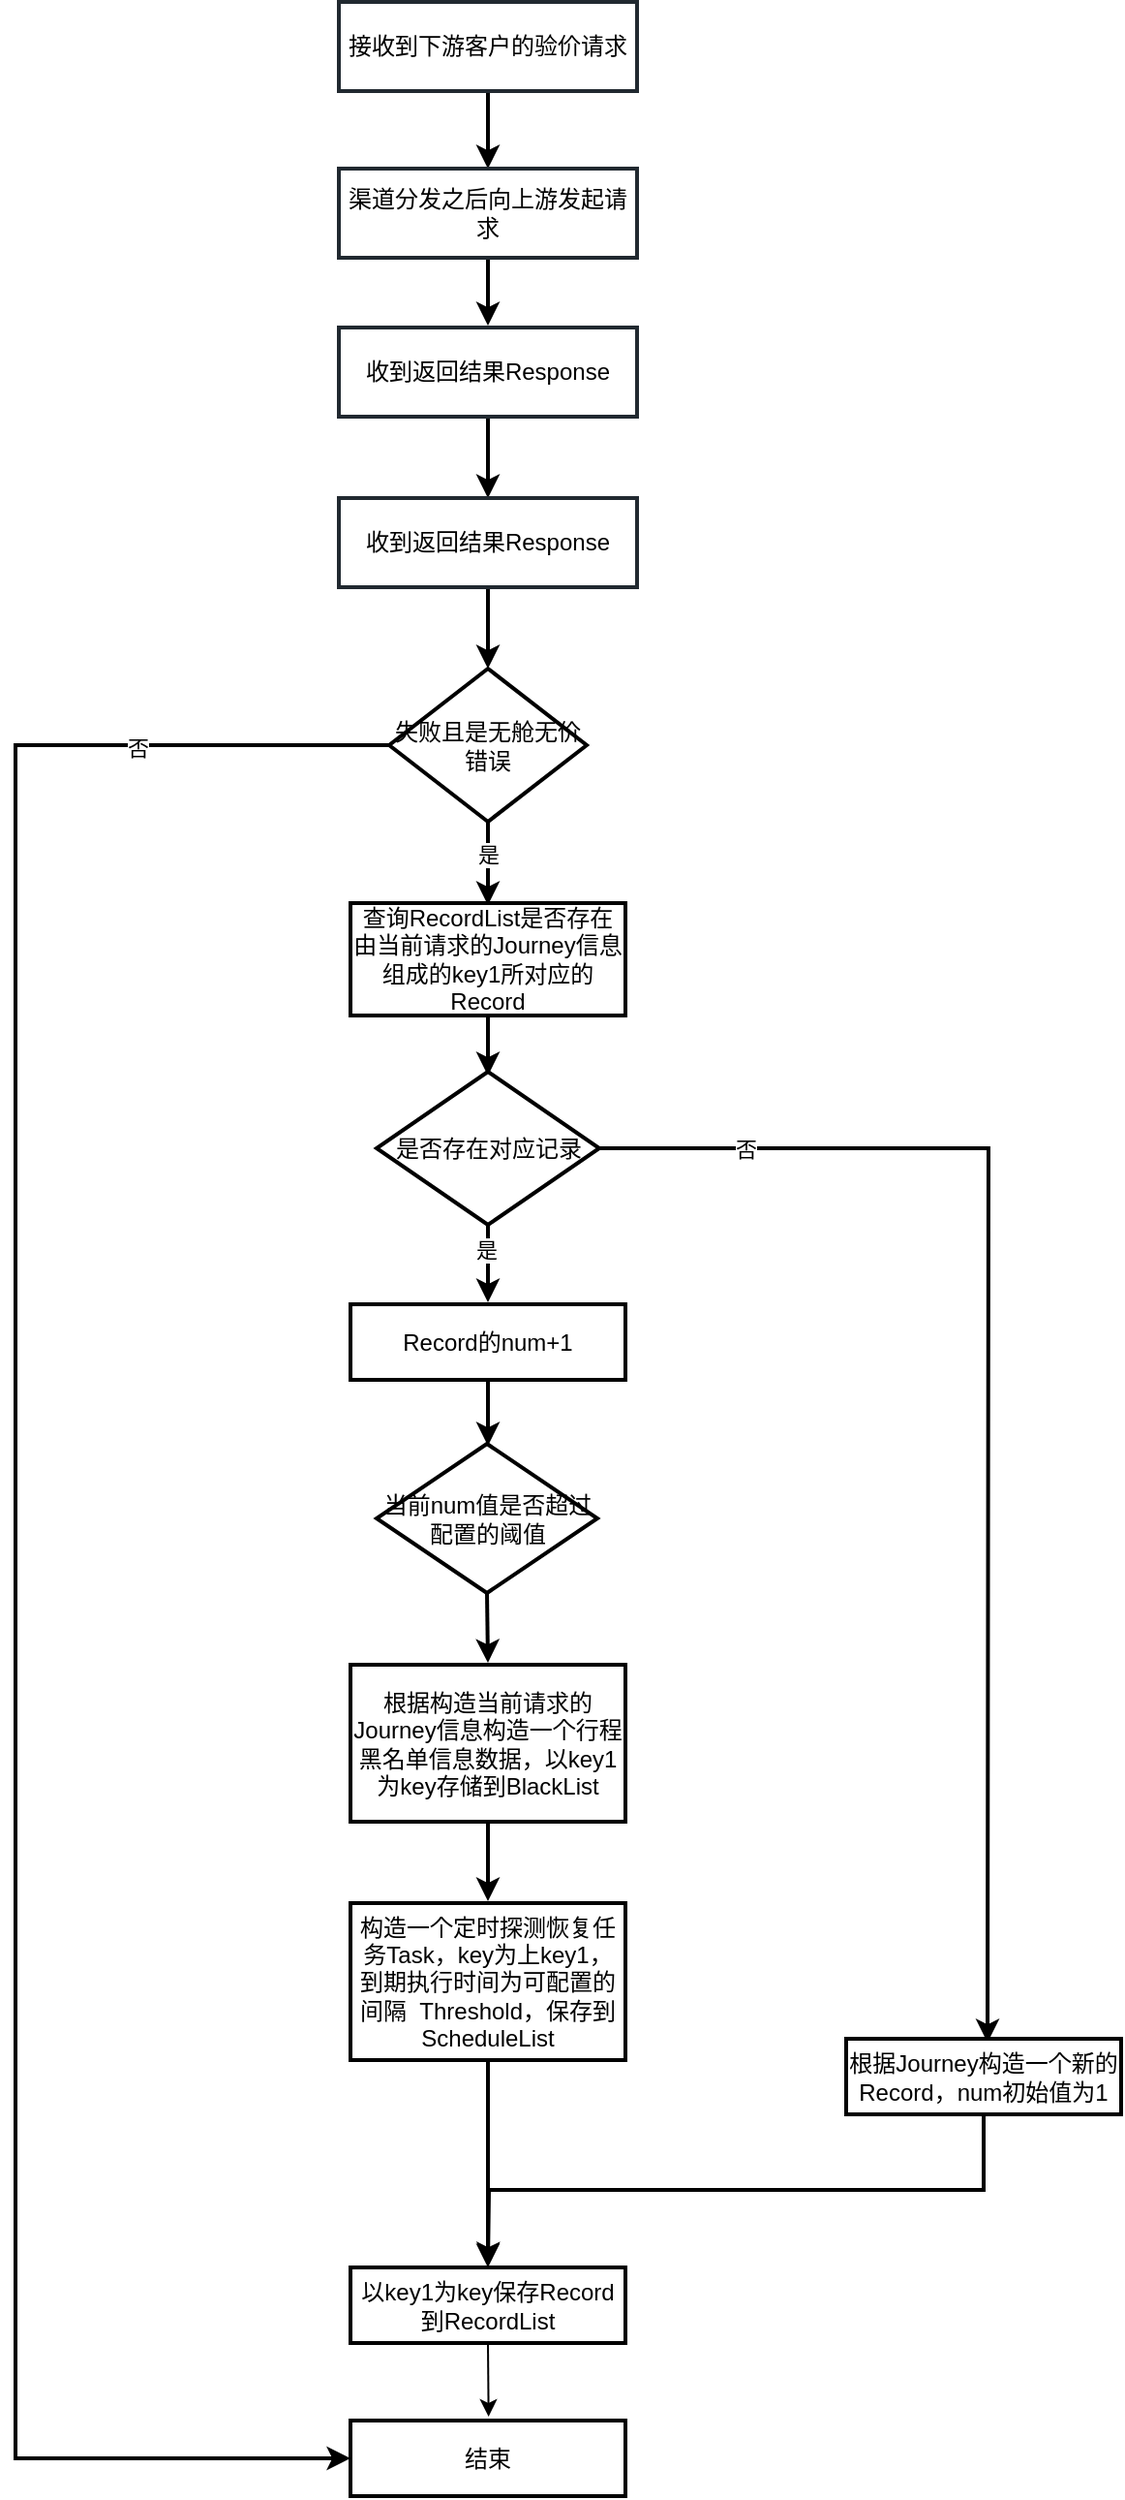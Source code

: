 <mxfile version="21.5.0" type="github">
  <diagram name="探测存在质量问题航班组合流程" id="lohE0_ROMSyT3_82dJKe">
    <mxGraphModel dx="2275" dy="1332" grid="0" gridSize="10" guides="1" tooltips="1" connect="1" arrows="1" fold="1" page="1" pageScale="1" pageWidth="827" pageHeight="1169" math="0" shadow="0">
      <root>
        <mxCell id="0" />
        <mxCell id="1" parent="0" />
        <mxCell id="neV9el-shMqcffgQ8eqq-3" style="edgeStyle=orthogonalEdgeStyle;rounded=0;orthogonalLoop=1;jettySize=auto;html=1;exitX=0.5;exitY=1;exitDx=0;exitDy=0;entryX=0.5;entryY=0;entryDx=0;entryDy=0;strokeWidth=2;" edge="1" parent="1" source="neV9el-shMqcffgQ8eqq-1" target="neV9el-shMqcffgQ8eqq-2">
          <mxGeometry relative="1" as="geometry" />
        </mxCell>
        <mxCell id="neV9el-shMqcffgQ8eqq-1" value="接收到下游客户的验价请求&lt;p style=&quot;line-height: 100%;margin-bottom: 0pt;margin-top: 0pt;font-size: 11pt;color: #494949;&quot; class=&quot;ql-direction-ltr&quot;&gt;&lt;/p&gt;&lt;span data-copy-origin=&quot;https://shimo.im&quot; data-docs-delta=&quot;[[20,&amp;quot;接收到下游客户的验价请求&amp;quot;]]&quot;&gt;&lt;/span&gt;&lt;p style=&quot;line-height: 100%;margin-bottom: 0pt;margin-top: 0pt;font-size: 11pt;color: #494949;&quot; class=&quot;ql-direction-ltr&quot;&gt;&lt;/p&gt;&lt;span data-copy-origin=&quot;https://shimo.im&quot; data-docs-delta=&quot;[[20,&amp;quot;接收到下游客户的验价请求&amp;quot;]]&quot;&gt;&lt;/span&gt;&lt;p style=&quot;line-height: 100%;margin-bottom: 0pt;margin-top: 0pt;font-size: 11pt;color: #494949;&quot; class=&quot;ql-direction-ltr&quot;&gt;&lt;/p&gt;&lt;span data-copy-origin=&quot;https://shimo.im&quot; data-docs-delta=&quot;[[20,&amp;quot;接收到下游客户的验价请求&amp;quot;]]&quot;&gt;&lt;/span&gt;&lt;p style=&quot;line-height: 100%;margin-bottom: 0pt;margin-top: 0pt;font-size: 11pt;color: #494949;&quot; class=&quot;ql-direction-ltr&quot;&gt;&lt;/p&gt;&lt;span data-copy-origin=&quot;https://shimo.im&quot; data-docs-delta=&quot;[[20,&amp;quot;接收到下游客户的验价请求&amp;quot;]]&quot;&gt;&lt;/span&gt;&lt;p style=&quot;line-height: 100%;margin-bottom: 0pt;margin-top: 0pt;font-size: 11pt;color: #494949;&quot; class=&quot;ql-direction-ltr&quot;&gt;&lt;/p&gt;&lt;span data-copy-origin=&quot;https://shimo.im&quot; data-docs-delta=&quot;[[20,&amp;quot;接收到下游客户的验价请求&amp;quot;]]&quot;&gt;&lt;/span&gt;" style="rounded=0;whiteSpace=wrap;html=1;strokeWidth=2;strokeColor=#212930;" vertex="1" parent="1">
          <mxGeometry x="233" y="112" width="154" height="46" as="geometry" />
        </mxCell>
        <mxCell id="neV9el-shMqcffgQ8eqq-4" style="edgeStyle=orthogonalEdgeStyle;rounded=0;orthogonalLoop=1;jettySize=auto;html=1;exitX=0.5;exitY=1;exitDx=0;exitDy=0;strokeWidth=2;" edge="1" parent="1" source="neV9el-shMqcffgQ8eqq-2">
          <mxGeometry relative="1" as="geometry">
            <mxPoint x="310" y="279" as="targetPoint" />
          </mxGeometry>
        </mxCell>
        <mxCell id="neV9el-shMqcffgQ8eqq-2" value="&lt;p style=&quot;line-height: 100%;margin-bottom: 0pt;margin-top: 0pt;font-size: 11pt;color: #494949;&quot; class=&quot;ql-direction-ltr&quot;&gt;&lt;/p&gt;渠道分发之后向上游发起请求&lt;p style=&quot;line-height: 100%;margin-bottom: 0pt;margin-top: 0pt;font-size: 11pt;color: #494949;&quot; class=&quot;ql-direction-ltr&quot;&gt;&lt;/p&gt;&lt;span data-copy-origin=&quot;https://shimo.im&quot; data-docs-delta=&quot;[[20,&amp;quot;接收到下游客户的验价请求&amp;quot;]]&quot;&gt;&lt;/span&gt;&lt;p style=&quot;line-height: 100%;margin-bottom: 0pt;margin-top: 0pt;font-size: 11pt;color: #494949;&quot; class=&quot;ql-direction-ltr&quot;&gt;&lt;/p&gt;&lt;span data-copy-origin=&quot;https://shimo.im&quot; data-docs-delta=&quot;[[20,&amp;quot;接收到下游客户的验价请求&amp;quot;]]&quot;&gt;&lt;/span&gt;&lt;p style=&quot;line-height: 100%;margin-bottom: 0pt;margin-top: 0pt;font-size: 11pt;color: #494949;&quot; class=&quot;ql-direction-ltr&quot;&gt;&lt;/p&gt;&lt;span data-copy-origin=&quot;https://shimo.im&quot; data-docs-delta=&quot;[[20,&amp;quot;接收到下游客户的验价请求&amp;quot;]]&quot;&gt;&lt;/span&gt;&lt;p style=&quot;line-height: 100%;margin-bottom: 0pt;margin-top: 0pt;font-size: 11pt;color: #494949;&quot; class=&quot;ql-direction-ltr&quot;&gt;&lt;/p&gt;&lt;span data-copy-origin=&quot;https://shimo.im&quot; data-docs-delta=&quot;[[20,&amp;quot;接收到下游客户的验价请求&amp;quot;]]&quot;&gt;&lt;/span&gt;&lt;p style=&quot;line-height: 100%;margin-bottom: 0pt;margin-top: 0pt;font-size: 11pt;color: #494949;&quot; class=&quot;ql-direction-ltr&quot;&gt;&lt;/p&gt;&lt;span data-copy-origin=&quot;https://shimo.im&quot; data-docs-delta=&quot;[[20,&amp;quot;接收到下游客户的验价请求&amp;quot;]]&quot;&gt;&lt;/span&gt;" style="rounded=0;whiteSpace=wrap;html=1;strokeWidth=2;strokeColor=#212930;" vertex="1" parent="1">
          <mxGeometry x="233" y="198" width="154" height="46" as="geometry" />
        </mxCell>
        <mxCell id="neV9el-shMqcffgQ8eqq-7" style="edgeStyle=orthogonalEdgeStyle;rounded=0;orthogonalLoop=1;jettySize=auto;html=1;exitX=0.5;exitY=1;exitDx=0;exitDy=0;strokeWidth=2;" edge="1" parent="1" source="neV9el-shMqcffgQ8eqq-5">
          <mxGeometry relative="1" as="geometry">
            <mxPoint x="310" y="368" as="targetPoint" />
          </mxGeometry>
        </mxCell>
        <mxCell id="neV9el-shMqcffgQ8eqq-5" value="&lt;p style=&quot;line-height: 100%;margin-bottom: 0pt;margin-top: 0pt;font-size: 11pt;color: #494949;&quot; class=&quot;ql-direction-ltr&quot;&gt;&lt;/p&gt;收到返回结果Response&lt;p style=&quot;line-height: 100%;margin-bottom: 0pt;margin-top: 0pt;font-size: 11pt;color: #494949;&quot; class=&quot;ql-direction-ltr&quot;&gt;&lt;/p&gt;&lt;span data-copy-origin=&quot;https://shimo.im&quot; data-docs-delta=&quot;[[20,&amp;quot;接收到下游客户的验价请求&amp;quot;]]&quot;&gt;&lt;/span&gt;&lt;p style=&quot;line-height: 100%;margin-bottom: 0pt;margin-top: 0pt;font-size: 11pt;color: #494949;&quot; class=&quot;ql-direction-ltr&quot;&gt;&lt;/p&gt;&lt;span data-copy-origin=&quot;https://shimo.im&quot; data-docs-delta=&quot;[[20,&amp;quot;接收到下游客户的验价请求&amp;quot;]]&quot;&gt;&lt;/span&gt;&lt;p style=&quot;line-height: 100%;margin-bottom: 0pt;margin-top: 0pt;font-size: 11pt;color: #494949;&quot; class=&quot;ql-direction-ltr&quot;&gt;&lt;/p&gt;&lt;span data-copy-origin=&quot;https://shimo.im&quot; data-docs-delta=&quot;[[20,&amp;quot;接收到下游客户的验价请求&amp;quot;]]&quot;&gt;&lt;/span&gt;&lt;p style=&quot;line-height: 100%;margin-bottom: 0pt;margin-top: 0pt;font-size: 11pt;color: #494949;&quot; class=&quot;ql-direction-ltr&quot;&gt;&lt;/p&gt;&lt;span data-copy-origin=&quot;https://shimo.im&quot; data-docs-delta=&quot;[[20,&amp;quot;接收到下游客户的验价请求&amp;quot;]]&quot;&gt;&lt;/span&gt;&lt;p style=&quot;line-height: 100%;margin-bottom: 0pt;margin-top: 0pt;font-size: 11pt;color: #494949;&quot; class=&quot;ql-direction-ltr&quot;&gt;&lt;/p&gt;&lt;span data-copy-origin=&quot;https://shimo.im&quot; data-docs-delta=&quot;[[20,&amp;quot;接收到下游客户的验价请求&amp;quot;]]&quot;&gt;&lt;/span&gt;" style="rounded=0;whiteSpace=wrap;html=1;strokeWidth=2;strokeColor=#212930;" vertex="1" parent="1">
          <mxGeometry x="233" y="280" width="154" height="46" as="geometry" />
        </mxCell>
        <mxCell id="neV9el-shMqcffgQ8eqq-9" style="edgeStyle=orthogonalEdgeStyle;rounded=0;orthogonalLoop=1;jettySize=auto;html=1;exitX=0.5;exitY=1;exitDx=0;exitDy=0;strokeWidth=2;" edge="1" parent="1" source="neV9el-shMqcffgQ8eqq-8">
          <mxGeometry relative="1" as="geometry">
            <mxPoint x="310" y="456" as="targetPoint" />
          </mxGeometry>
        </mxCell>
        <mxCell id="neV9el-shMqcffgQ8eqq-8" value="&lt;p style=&quot;line-height: 100%;margin-bottom: 0pt;margin-top: 0pt;font-size: 11pt;color: #494949;&quot; class=&quot;ql-direction-ltr&quot;&gt;&lt;/p&gt;收到返回结果Response&lt;p style=&quot;line-height: 100%;margin-bottom: 0pt;margin-top: 0pt;font-size: 11pt;color: #494949;&quot; class=&quot;ql-direction-ltr&quot;&gt;&lt;/p&gt;&lt;span data-copy-origin=&quot;https://shimo.im&quot; data-docs-delta=&quot;[[20,&amp;quot;接收到下游客户的验价请求&amp;quot;]]&quot;&gt;&lt;/span&gt;&lt;p style=&quot;line-height: 100%;margin-bottom: 0pt;margin-top: 0pt;font-size: 11pt;color: #494949;&quot; class=&quot;ql-direction-ltr&quot;&gt;&lt;/p&gt;&lt;span data-copy-origin=&quot;https://shimo.im&quot; data-docs-delta=&quot;[[20,&amp;quot;接收到下游客户的验价请求&amp;quot;]]&quot;&gt;&lt;/span&gt;&lt;p style=&quot;line-height: 100%;margin-bottom: 0pt;margin-top: 0pt;font-size: 11pt;color: #494949;&quot; class=&quot;ql-direction-ltr&quot;&gt;&lt;/p&gt;&lt;span data-copy-origin=&quot;https://shimo.im&quot; data-docs-delta=&quot;[[20,&amp;quot;接收到下游客户的验价请求&amp;quot;]]&quot;&gt;&lt;/span&gt;&lt;p style=&quot;line-height: 100%;margin-bottom: 0pt;margin-top: 0pt;font-size: 11pt;color: #494949;&quot; class=&quot;ql-direction-ltr&quot;&gt;&lt;/p&gt;&lt;span data-copy-origin=&quot;https://shimo.im&quot; data-docs-delta=&quot;[[20,&amp;quot;接收到下游客户的验价请求&amp;quot;]]&quot;&gt;&lt;/span&gt;&lt;p style=&quot;line-height: 100%;margin-bottom: 0pt;margin-top: 0pt;font-size: 11pt;color: #494949;&quot; class=&quot;ql-direction-ltr&quot;&gt;&lt;/p&gt;&lt;span data-copy-origin=&quot;https://shimo.im&quot; data-docs-delta=&quot;[[20,&amp;quot;接收到下游客户的验价请求&amp;quot;]]&quot;&gt;&lt;/span&gt;" style="rounded=0;whiteSpace=wrap;html=1;strokeWidth=2;strokeColor=#212930;" vertex="1" parent="1">
          <mxGeometry x="233" y="368" width="154" height="46" as="geometry" />
        </mxCell>
        <mxCell id="neV9el-shMqcffgQ8eqq-11" style="edgeStyle=orthogonalEdgeStyle;rounded=0;orthogonalLoop=1;jettySize=auto;html=1;exitX=0.5;exitY=1;exitDx=0;exitDy=0;strokeWidth=2;" edge="1" parent="1" source="neV9el-shMqcffgQ8eqq-10">
          <mxGeometry relative="1" as="geometry">
            <mxPoint x="310" y="578" as="targetPoint" />
          </mxGeometry>
        </mxCell>
        <mxCell id="neV9el-shMqcffgQ8eqq-29" value="是" style="edgeLabel;html=1;align=center;verticalAlign=middle;resizable=0;points=[];" vertex="1" connectable="0" parent="neV9el-shMqcffgQ8eqq-11">
          <mxGeometry x="-0.616" relative="1" as="geometry">
            <mxPoint y="8" as="offset" />
          </mxGeometry>
        </mxCell>
        <mxCell id="neV9el-shMqcffgQ8eqq-36" style="edgeStyle=orthogonalEdgeStyle;rounded=0;orthogonalLoop=1;jettySize=auto;html=1;exitX=0;exitY=0.5;exitDx=0;exitDy=0;entryX=0;entryY=0.5;entryDx=0;entryDy=0;strokeWidth=2;" edge="1" parent="1" source="neV9el-shMqcffgQ8eqq-10" target="neV9el-shMqcffgQ8eqq-35">
          <mxGeometry relative="1" as="geometry">
            <Array as="points">
              <mxPoint x="66" y="495" />
              <mxPoint x="66" y="1379" />
            </Array>
          </mxGeometry>
        </mxCell>
        <mxCell id="neV9el-shMqcffgQ8eqq-37" value="否" style="edgeLabel;html=1;align=center;verticalAlign=middle;resizable=0;points=[];" vertex="1" connectable="0" parent="neV9el-shMqcffgQ8eqq-36">
          <mxGeometry x="-0.79" y="1" relative="1" as="geometry">
            <mxPoint x="1" as="offset" />
          </mxGeometry>
        </mxCell>
        <mxCell id="neV9el-shMqcffgQ8eqq-10" value="失败且是无舱无价错误" style="rhombus;whiteSpace=wrap;html=1;strokeWidth=2;" vertex="1" parent="1">
          <mxGeometry x="259" y="456" width="102" height="79" as="geometry" />
        </mxCell>
        <mxCell id="neV9el-shMqcffgQ8eqq-13" style="edgeStyle=orthogonalEdgeStyle;rounded=0;orthogonalLoop=1;jettySize=auto;html=1;exitX=0.5;exitY=1;exitDx=0;exitDy=0;strokeWidth=2;" edge="1" parent="1" source="neV9el-shMqcffgQ8eqq-12">
          <mxGeometry relative="1" as="geometry">
            <mxPoint x="310" y="666" as="targetPoint" />
          </mxGeometry>
        </mxCell>
        <mxCell id="neV9el-shMqcffgQ8eqq-12" value="查询RecordList是否存在由当前请求的Journey信息组成的key1所对应的Record" style="rounded=0;whiteSpace=wrap;html=1;strokeWidth=2;" vertex="1" parent="1">
          <mxGeometry x="239" y="577" width="142" height="58" as="geometry" />
        </mxCell>
        <mxCell id="neV9el-shMqcffgQ8eqq-15" style="edgeStyle=orthogonalEdgeStyle;rounded=0;orthogonalLoop=1;jettySize=auto;html=1;exitX=0.5;exitY=1;exitDx=0;exitDy=0;strokeWidth=2;" edge="1" parent="1" source="neV9el-shMqcffgQ8eqq-14">
          <mxGeometry relative="1" as="geometry">
            <mxPoint x="310" y="783" as="targetPoint" />
          </mxGeometry>
        </mxCell>
        <mxCell id="neV9el-shMqcffgQ8eqq-33" value="是" style="edgeLabel;html=1;align=center;verticalAlign=middle;resizable=0;points=[];" vertex="1" connectable="0" parent="neV9el-shMqcffgQ8eqq-15">
          <mxGeometry x="-0.39" y="-1" relative="1" as="geometry">
            <mxPoint as="offset" />
          </mxGeometry>
        </mxCell>
        <mxCell id="neV9el-shMqcffgQ8eqq-28" style="edgeStyle=orthogonalEdgeStyle;rounded=0;orthogonalLoop=1;jettySize=auto;html=1;exitX=1;exitY=0.5;exitDx=0;exitDy=0;strokeWidth=2;" edge="1" parent="1" source="neV9el-shMqcffgQ8eqq-14">
          <mxGeometry relative="1" as="geometry">
            <mxPoint x="568" y="1165" as="targetPoint" />
          </mxGeometry>
        </mxCell>
        <mxCell id="neV9el-shMqcffgQ8eqq-32" value="否" style="edgeLabel;html=1;align=center;verticalAlign=middle;resizable=0;points=[];" vertex="1" connectable="0" parent="neV9el-shMqcffgQ8eqq-28">
          <mxGeometry x="-0.774" relative="1" as="geometry">
            <mxPoint as="offset" />
          </mxGeometry>
        </mxCell>
        <mxCell id="neV9el-shMqcffgQ8eqq-14" value="是否存在对应记录" style="rhombus;whiteSpace=wrap;html=1;strokeWidth=2;" vertex="1" parent="1">
          <mxGeometry x="252.5" y="664" width="115" height="79" as="geometry" />
        </mxCell>
        <mxCell id="neV9el-shMqcffgQ8eqq-17" style="edgeStyle=orthogonalEdgeStyle;rounded=0;orthogonalLoop=1;jettySize=auto;html=1;exitX=0.5;exitY=1;exitDx=0;exitDy=0;strokeWidth=2;" edge="1" parent="1" source="neV9el-shMqcffgQ8eqq-16">
          <mxGeometry relative="1" as="geometry">
            <mxPoint x="310" y="857" as="targetPoint" />
          </mxGeometry>
        </mxCell>
        <mxCell id="neV9el-shMqcffgQ8eqq-16" value="Record的num+1" style="rounded=0;whiteSpace=wrap;html=1;strokeWidth=2;" vertex="1" parent="1">
          <mxGeometry x="239" y="784" width="142" height="39" as="geometry" />
        </mxCell>
        <mxCell id="neV9el-shMqcffgQ8eqq-19" style="edgeStyle=orthogonalEdgeStyle;rounded=0;orthogonalLoop=1;jettySize=auto;html=1;exitX=0.5;exitY=1;exitDx=0;exitDy=0;strokeWidth=2;" edge="1" parent="1" source="neV9el-shMqcffgQ8eqq-18">
          <mxGeometry relative="1" as="geometry">
            <mxPoint x="310" y="969" as="targetPoint" />
          </mxGeometry>
        </mxCell>
        <mxCell id="neV9el-shMqcffgQ8eqq-18" value="当前num值是否超过配置的阈值" style="rhombus;whiteSpace=wrap;html=1;strokeWidth=2;" vertex="1" parent="1">
          <mxGeometry x="252.5" y="856" width="114" height="77" as="geometry" />
        </mxCell>
        <mxCell id="neV9el-shMqcffgQ8eqq-21" style="edgeStyle=orthogonalEdgeStyle;rounded=0;orthogonalLoop=1;jettySize=auto;html=1;exitX=0.5;exitY=1;exitDx=0;exitDy=0;strokeWidth=2;" edge="1" parent="1" source="neV9el-shMqcffgQ8eqq-20">
          <mxGeometry relative="1" as="geometry">
            <mxPoint x="310" y="1092" as="targetPoint" />
          </mxGeometry>
        </mxCell>
        <mxCell id="neV9el-shMqcffgQ8eqq-20" value="&lt;div&gt;根据构造当前请求的Journey信息构造一个行程黑名单信息数据，以key1为key存储到&lt;span style=&quot;background-color: initial;&quot;&gt;BlackList&lt;/span&gt;&lt;/div&gt;" style="rounded=0;whiteSpace=wrap;html=1;strokeWidth=2;" vertex="1" parent="1">
          <mxGeometry x="239" y="970" width="142" height="81" as="geometry" />
        </mxCell>
        <mxCell id="neV9el-shMqcffgQ8eqq-23" style="edgeStyle=orthogonalEdgeStyle;rounded=0;orthogonalLoop=1;jettySize=auto;html=1;exitX=0.5;exitY=1;exitDx=0;exitDy=0;entryX=0.5;entryY=0;entryDx=0;entryDy=0;strokeWidth=2;" edge="1" parent="1" source="neV9el-shMqcffgQ8eqq-22" target="neV9el-shMqcffgQ8eqq-27">
          <mxGeometry relative="1" as="geometry">
            <mxPoint x="310" y="1209" as="targetPoint" />
          </mxGeometry>
        </mxCell>
        <mxCell id="neV9el-shMqcffgQ8eqq-22" value="&lt;div&gt;构造一个定时探测恢复任&lt;span style=&quot;background-color: initial;&quot;&gt;务Task，key为上key1，到期执行时间为可配置的间隔&amp;nbsp; &lt;/span&gt;&lt;span style=&quot;background-color: initial;&quot;&gt;Threshold，保存到ScheduleList&lt;/span&gt;&lt;/div&gt;" style="rounded=0;whiteSpace=wrap;html=1;strokeWidth=2;" vertex="1" parent="1">
          <mxGeometry x="239" y="1093" width="142" height="81" as="geometry" />
        </mxCell>
        <mxCell id="neV9el-shMqcffgQ8eqq-26" style="edgeStyle=orthogonalEdgeStyle;rounded=0;orthogonalLoop=1;jettySize=auto;html=1;exitX=0.5;exitY=1;exitDx=0;exitDy=0;strokeWidth=2;" edge="1" parent="1" source="neV9el-shMqcffgQ8eqq-25">
          <mxGeometry relative="1" as="geometry">
            <mxPoint x="310" y="1280" as="targetPoint" />
          </mxGeometry>
        </mxCell>
        <mxCell id="neV9el-shMqcffgQ8eqq-25" value="根据Journey构造一个新的Record，num初始值为1" style="rounded=0;whiteSpace=wrap;html=1;strokeWidth=2;" vertex="1" parent="1">
          <mxGeometry x="495" y="1163" width="142" height="39" as="geometry" />
        </mxCell>
        <mxCell id="neV9el-shMqcffgQ8eqq-34" style="edgeStyle=orthogonalEdgeStyle;rounded=0;orthogonalLoop=1;jettySize=auto;html=1;exitX=0.5;exitY=1;exitDx=0;exitDy=0;" edge="1" parent="1" source="neV9el-shMqcffgQ8eqq-27">
          <mxGeometry relative="1" as="geometry">
            <mxPoint x="310.333" y="1358" as="targetPoint" />
          </mxGeometry>
        </mxCell>
        <mxCell id="neV9el-shMqcffgQ8eqq-27" value="以key1为key保存Record到RecordList" style="rounded=0;whiteSpace=wrap;html=1;strokeWidth=2;" vertex="1" parent="1">
          <mxGeometry x="239" y="1281" width="142" height="39" as="geometry" />
        </mxCell>
        <mxCell id="neV9el-shMqcffgQ8eqq-35" value="结束" style="rounded=0;whiteSpace=wrap;html=1;strokeWidth=2;" vertex="1" parent="1">
          <mxGeometry x="239" y="1360" width="142" height="39" as="geometry" />
        </mxCell>
      </root>
    </mxGraphModel>
  </diagram>
</mxfile>
